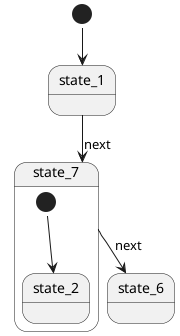 {
  "sha1": "80cyfrav5voizru12tlj6qqk5bf9erj",
  "insertion": {
    "when": "2024-05-30T20:48:21.318Z",
    "url": "https://github.com/plantuml/plantuml/issues/863",
    "user": "plantuml@gmail.com"
  }
}
@startuml
!pragma layout smetana

state state_1
state state_6
state state_7 {
[*] --> state_2
}

[*] --> state_1
state_1 --> state_7 : next
state_7 --> state_6 : next
@enduml

